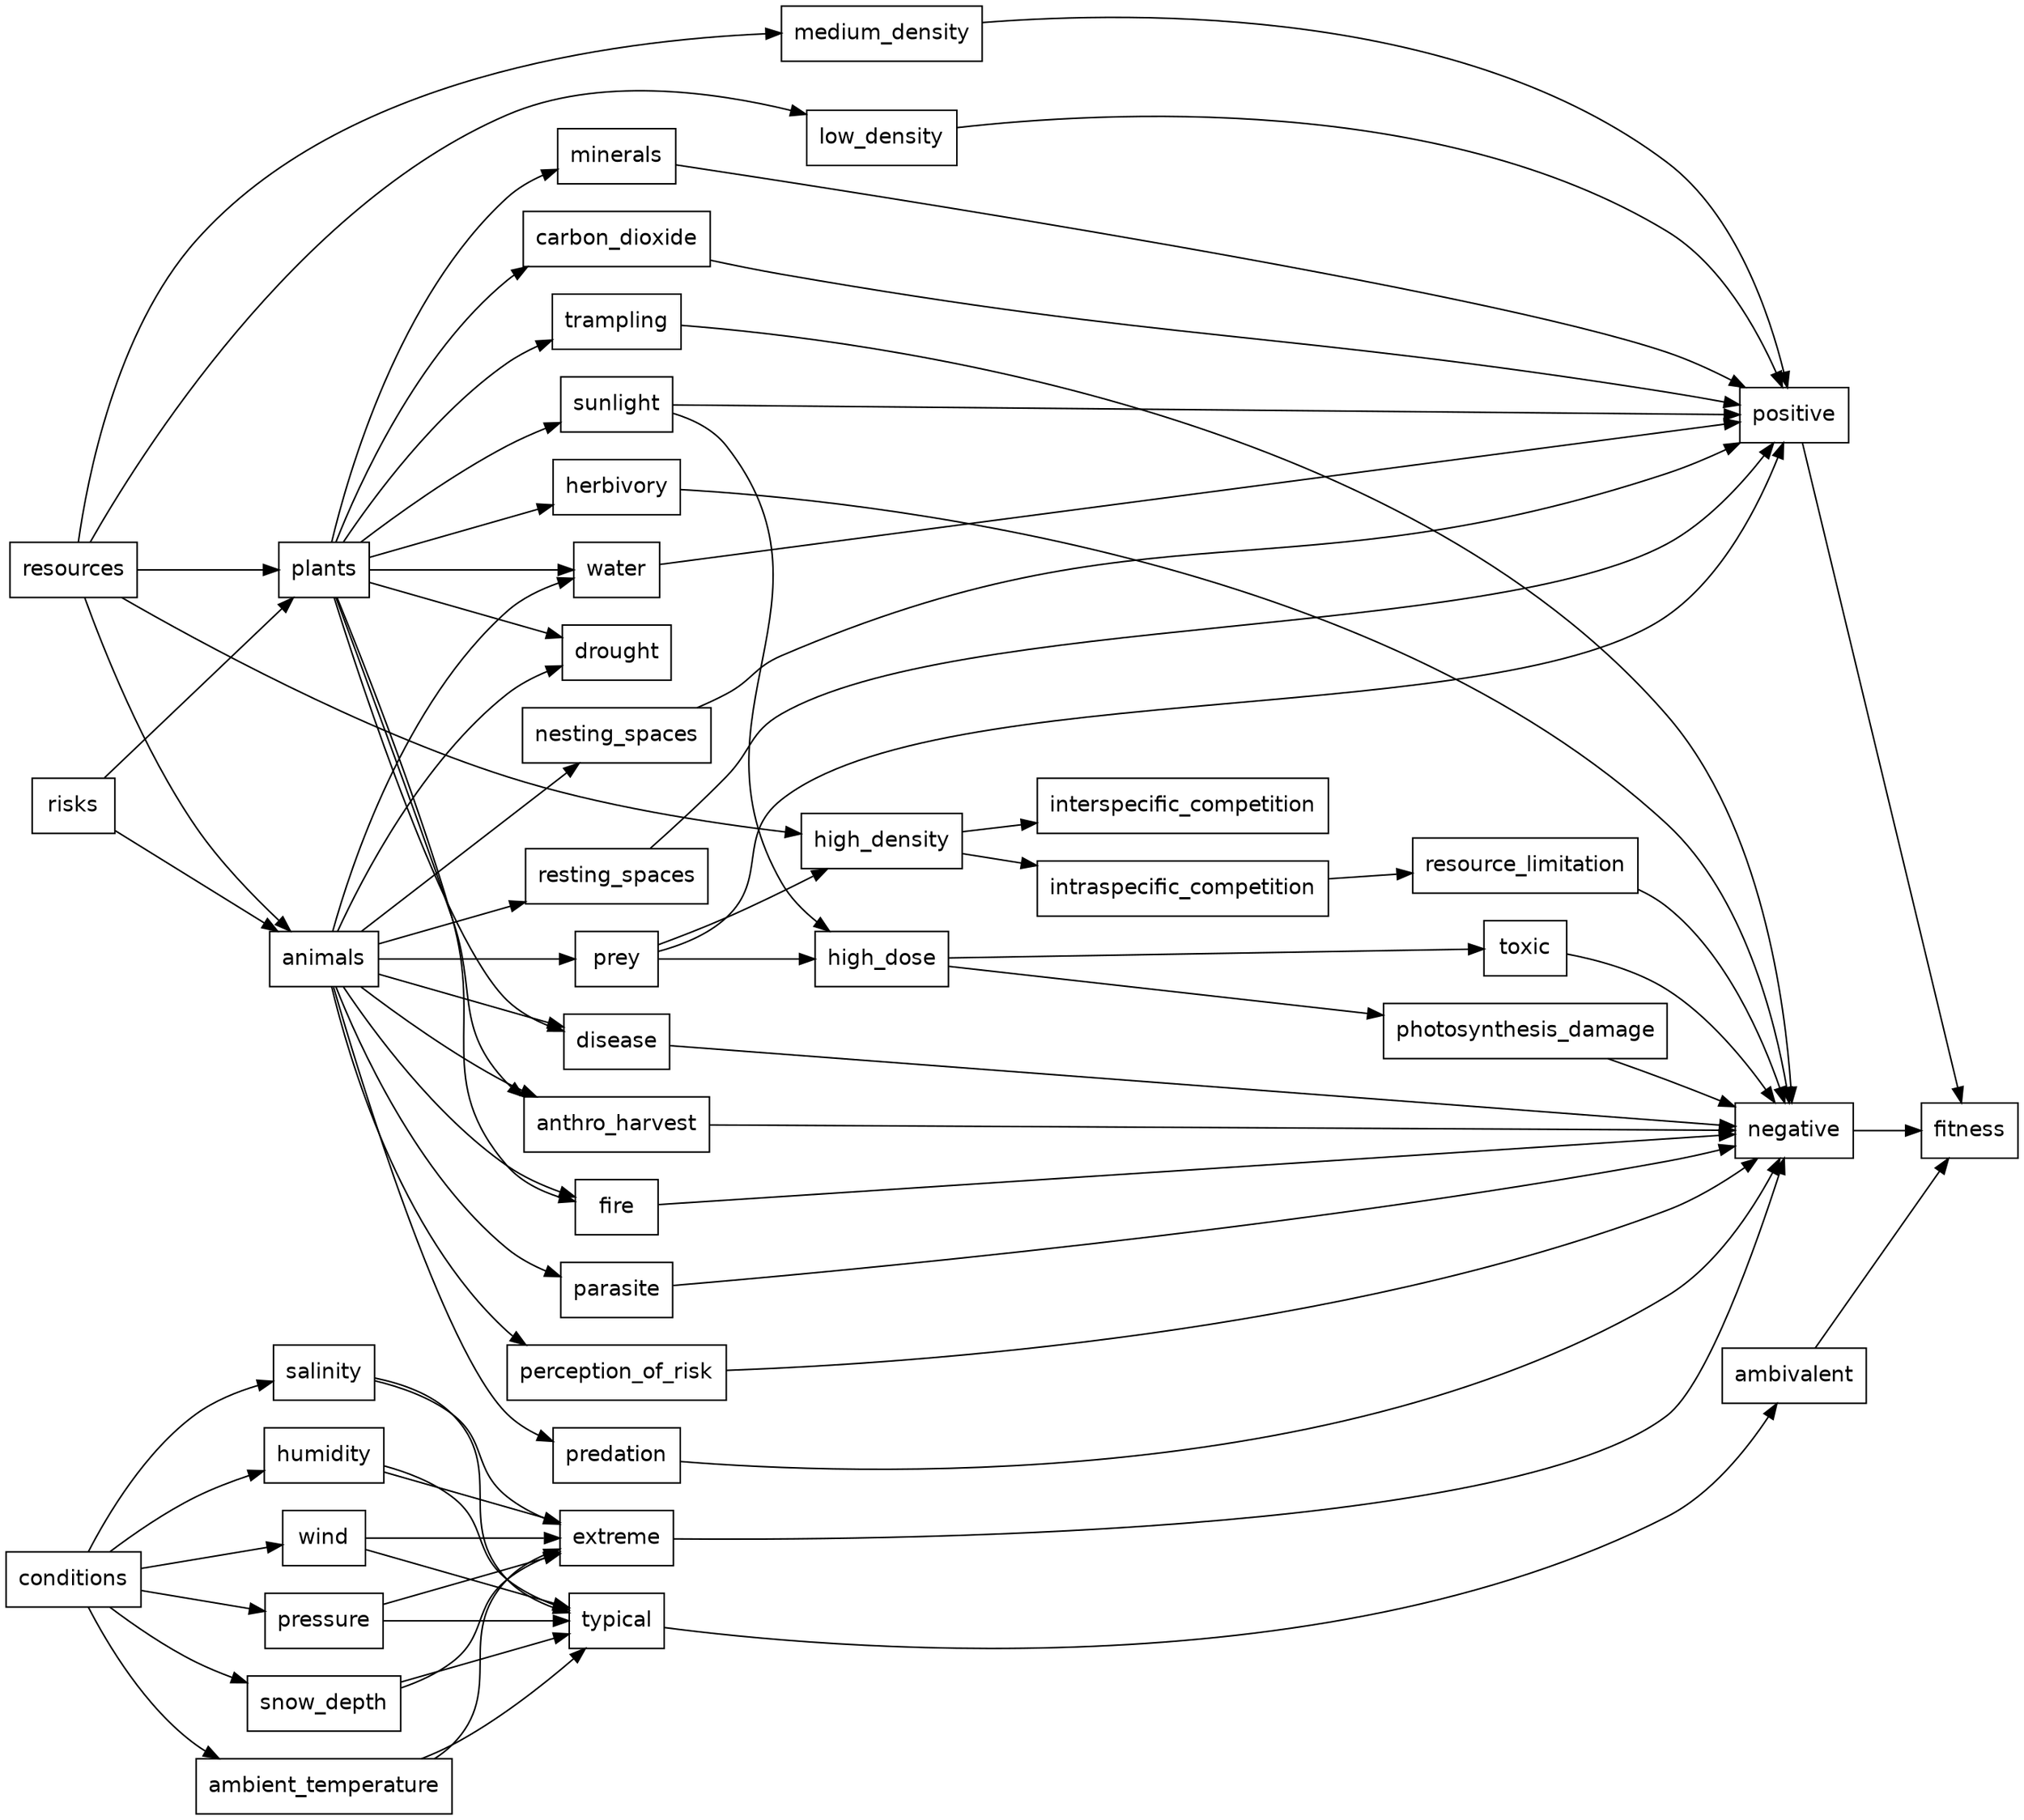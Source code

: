 digraph resources_risks_conditions {
	rankdir = LR
  graph [fontsize = 12]

	node [shape = box, fontname = Helvetica]

		{rank=same
	    resources
	    risks
	    conditions
		}

		{rank=same
		  animals
		  plants
		}

		{rank=same
			positive
			negative
			ambivalent
		}

		{rank=same
			sunlight
			carbon_dioxide
			water
			minerals
			prey
			water
			nesting_spaces
			resting_spaces
		}

		{rank=same
			high_density
			low_density
			medium_density
			high_dose
		}

		{rank=same
			herbivory
			trampling
			anthro_harvest
			fire
			disease
			drought
			predation
			perception_of_risk
			parasite
			disease
		}

    resources -> plants -> {sunlight carbon_dioxide water minerals}
    resources -> animals -> {prey water nesting_spaces resting_spaces}

    risks -> plants -> {herbivory trampling anthro_harvest fire disease drought}
    risks -> animals -> {predation perception_of_risk parasite disease anthro_harvest fire drought}

    conditions -> {ambient_temperature salinity humidity wind pressure snow_depth} -> {extreme typical}

    prey -> high_dose -> toxic
    sunlight -> high_dose -> photosynthesis_damage

    prey -> high_density -> {interspecific_competition intraspecific_competition}
  	{intraspecific_competition intraspecific_competition} -> resource_limitation

    resources -> {low_density medium_density high_density}

    extreme -> negative
    typical -> ambivalent

    {toxic photosynthesis_damage} -> negative
    {herbivory trampling anthro_harvest fire disease parasite perception_of_risk predation resource_limitation} -> negative

		{medium_density low_density, resting_spaces nesting_spaces prey} -> positive
		{carbon_dioxide minerals water sunlight} -> positive

    {positive  negative  ambivalent} -> fitness

}
